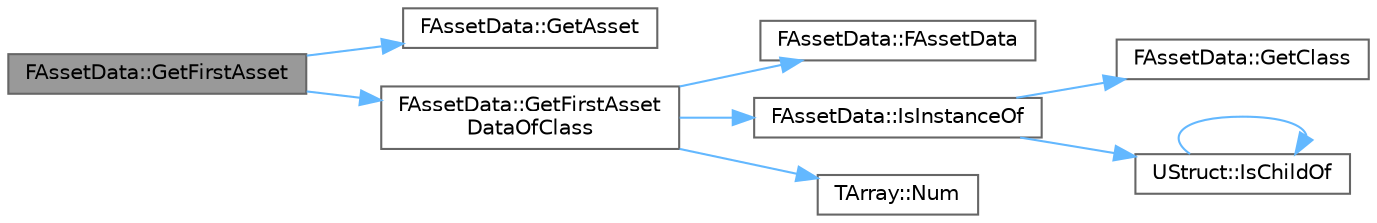 digraph "FAssetData::GetFirstAsset"
{
 // INTERACTIVE_SVG=YES
 // LATEX_PDF_SIZE
  bgcolor="transparent";
  edge [fontname=Helvetica,fontsize=10,labelfontname=Helvetica,labelfontsize=10];
  node [fontname=Helvetica,fontsize=10,shape=box,height=0.2,width=0.4];
  rankdir="LR";
  Node1 [id="Node000001",label="FAssetData::GetFirstAsset",height=0.2,width=0.4,color="gray40", fillcolor="grey60", style="filled", fontcolor="black",tooltip="Convenience template for finding first asset of a class."];
  Node1 -> Node2 [id="edge1_Node000001_Node000002",color="steelblue1",style="solid",tooltip=" "];
  Node2 [id="Node000002",label="FAssetData::GetAsset",height=0.2,width=0.4,color="grey40", fillcolor="white", style="filled",URL="$dd/dc3/structFAssetData.html#a1197725b39663b9e6ee16c01601105af",tooltip="Returns the asset UObject if it is loaded or loads the asset if it is unloaded then returns the resul..."];
  Node1 -> Node3 [id="edge2_Node000001_Node000003",color="steelblue1",style="solid",tooltip=" "];
  Node3 [id="Node000003",label="FAssetData::GetFirstAsset\lDataOfClass",height=0.2,width=0.4,color="grey40", fillcolor="white", style="filled",URL="$dd/dc3/structFAssetData.html#a8588960753fc1c4eadc0fe108680ae8b",tooltip="Get the first FAssetData of a particular class from an Array of FAssetData."];
  Node3 -> Node4 [id="edge3_Node000003_Node000004",color="steelblue1",style="solid",tooltip=" "];
  Node4 [id="Node000004",label="FAssetData::FAssetData",height=0.2,width=0.4,color="grey40", fillcolor="white", style="filled",URL="$dd/dc3/structFAssetData.html#a314c1c67956fcfaf3ab8399930884307",tooltip="Default constructors."];
  Node3 -> Node5 [id="edge4_Node000003_Node000005",color="steelblue1",style="solid",tooltip=" "];
  Node5 [id="Node000005",label="FAssetData::IsInstanceOf",height=0.2,width=0.4,color="grey40", fillcolor="white", style="filled",URL="$dd/dc3/structFAssetData.html#a84bdd474eba966870469523b965014a0",tooltip="Returns whether the Asset's class is equal to or a child class of the given class."];
  Node5 -> Node6 [id="edge5_Node000005_Node000006",color="steelblue1",style="solid",tooltip=" "];
  Node6 [id="Node000006",label="FAssetData::GetClass",height=0.2,width=0.4,color="grey40", fillcolor="white", style="filled",URL="$dd/dc3/structFAssetData.html#a0170c60cb342c41c26aedc1e4b9c4f9d",tooltip="Returns the class UClass if it is loaded."];
  Node5 -> Node7 [id="edge6_Node000005_Node000007",color="steelblue1",style="solid",tooltip=" "];
  Node7 [id="Node000007",label="UStruct::IsChildOf",height=0.2,width=0.4,color="grey40", fillcolor="white", style="filled",URL="$dc/d19/classUStruct.html#a8e3ec7a5e338fc3b99e3d81bf07d4311",tooltip="Returns true if this struct either is class T, or is a child of class T."];
  Node7 -> Node7 [id="edge7_Node000007_Node000007",color="steelblue1",style="solid",tooltip=" "];
  Node3 -> Node8 [id="edge8_Node000003_Node000008",color="steelblue1",style="solid",tooltip=" "];
  Node8 [id="Node000008",label="TArray::Num",height=0.2,width=0.4,color="grey40", fillcolor="white", style="filled",URL="$d4/d52/classTArray.html#adcbf9ca48677a9c0c3830cd862dd40d8",tooltip="Returns number of elements in array."];
}
